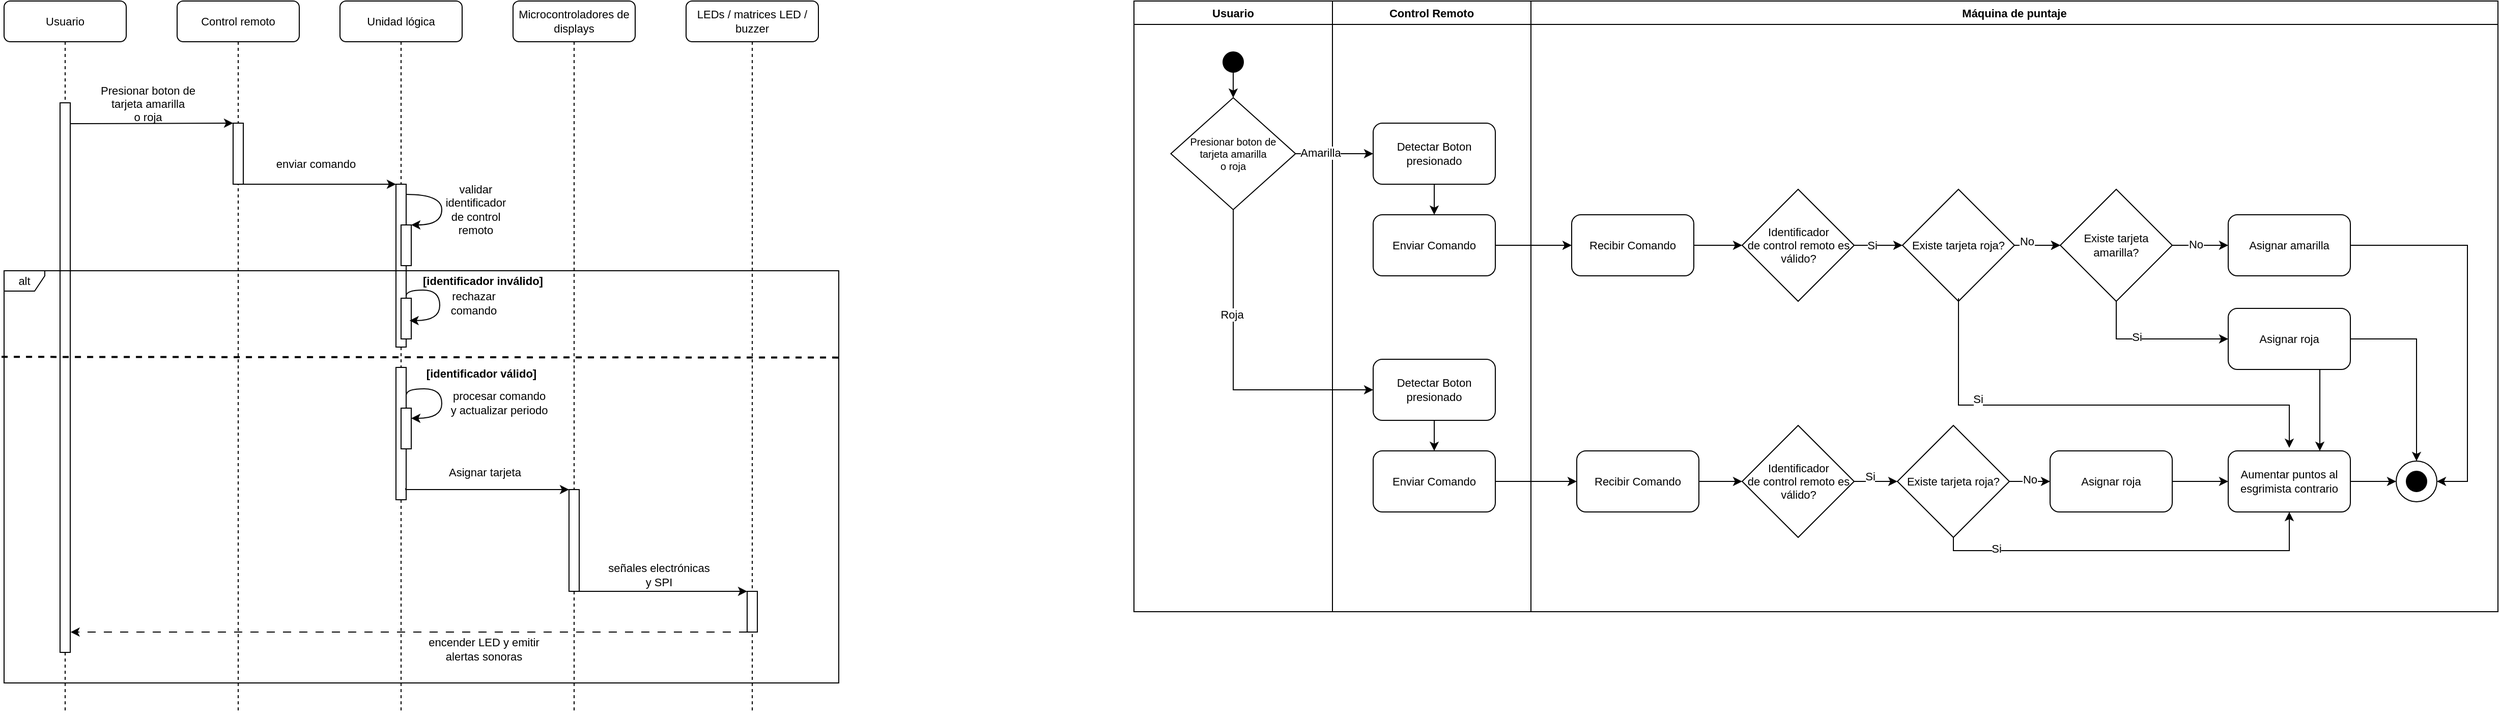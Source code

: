 <mxfile version="21.6.6" type="device">
  <diagram id="Gi5_93j05Tq5kSE1P_lF" name="Page-2">
    <mxGraphModel dx="1912" dy="867" grid="1" gridSize="10" guides="1" tooltips="1" connect="1" arrows="1" fold="1" page="1" pageScale="1" pageWidth="850" pageHeight="1100" math="0" shadow="0">
      <root>
        <mxCell id="0" />
        <mxCell id="1" parent="0" />
        <mxCell id="S5m8VR_HZ--lrlstfprA-1" value="Usuario" style="swimlane;whiteSpace=wrap;html=1;startSize=23;fontFamily=Helvetica;fontSize=11;labelBackgroundColor=none;" parent="1" vertex="1">
          <mxGeometry x="1180" y="110" width="195" height="600" as="geometry" />
        </mxCell>
        <mxCell id="Am2jkjh-qw38K9Rx0ikJ-50" style="edgeStyle=orthogonalEdgeStyle;rounded=0;orthogonalLoop=1;jettySize=auto;html=1;entryX=0.5;entryY=0;entryDx=0;entryDy=0;" edge="1" parent="S5m8VR_HZ--lrlstfprA-1" source="18j1XGoCvIrTiXG_NGVG-85" target="Am2jkjh-qw38K9Rx0ikJ-49">
          <mxGeometry relative="1" as="geometry" />
        </mxCell>
        <mxCell id="18j1XGoCvIrTiXG_NGVG-85" value="" style="ellipse;whiteSpace=wrap;html=1;aspect=fixed;fillColor=#000000;fontFamily=Helvetica;fontSize=11;labelBackgroundColor=none;" parent="S5m8VR_HZ--lrlstfprA-1" vertex="1">
          <mxGeometry x="87.5" y="50" width="20" height="20" as="geometry" />
        </mxCell>
        <mxCell id="Am2jkjh-qw38K9Rx0ikJ-49" value="Presionar boton de &lt;br&gt;tarjeta amarilla&lt;br&gt;o roja" style="rhombus;whiteSpace=wrap;html=1;fontFamily=Helvetica;fontSize=10;labelBackgroundColor=none;" vertex="1" parent="S5m8VR_HZ--lrlstfprA-1">
          <mxGeometry x="36.25" y="95" width="122.5" height="110" as="geometry" />
        </mxCell>
        <mxCell id="ePJA7sKkPswgZLmJT1RE-1" value="Control Remoto" style="swimlane;whiteSpace=wrap;html=1;fontFamily=Helvetica;fontSize=11;labelBackgroundColor=none;" parent="1" vertex="1">
          <mxGeometry x="1375" y="110" width="195" height="600" as="geometry" />
        </mxCell>
        <mxCell id="7F6fqmXWAmK54oai2_qa-64" value="" style="edgeStyle=orthogonalEdgeStyle;rounded=0;orthogonalLoop=1;jettySize=auto;html=1;fontFamily=Helvetica;fontSize=11;labelBackgroundColor=none;" parent="ePJA7sKkPswgZLmJT1RE-1" source="ePJA7sKkPswgZLmJT1RE-2" target="7F6fqmXWAmK54oai2_qa-50" edge="1">
          <mxGeometry relative="1" as="geometry" />
        </mxCell>
        <mxCell id="ePJA7sKkPswgZLmJT1RE-2" value="Detectar Boton presionado" style="rounded=1;whiteSpace=wrap;html=1;fontFamily=Helvetica;fontSize=11;labelBackgroundColor=none;" parent="ePJA7sKkPswgZLmJT1RE-1" vertex="1">
          <mxGeometry x="40" y="120" width="120" height="60" as="geometry" />
        </mxCell>
        <mxCell id="7F6fqmXWAmK54oai2_qa-50" value="Enviar Comando" style="rounded=1;whiteSpace=wrap;html=1;fontFamily=Helvetica;fontSize=11;labelBackgroundColor=none;" parent="ePJA7sKkPswgZLmJT1RE-1" vertex="1">
          <mxGeometry x="40" y="210" width="120" height="60" as="geometry" />
        </mxCell>
        <mxCell id="Am2jkjh-qw38K9Rx0ikJ-55" value="Detectar Boton presionado" style="rounded=1;whiteSpace=wrap;html=1;fontFamily=Helvetica;fontSize=11;labelBackgroundColor=none;" vertex="1" parent="ePJA7sKkPswgZLmJT1RE-1">
          <mxGeometry x="40" y="352" width="120" height="60" as="geometry" />
        </mxCell>
        <mxCell id="Am2jkjh-qw38K9Rx0ikJ-56" value="Enviar Comando" style="rounded=1;whiteSpace=wrap;html=1;fontFamily=Helvetica;fontSize=11;labelBackgroundColor=none;" vertex="1" parent="ePJA7sKkPswgZLmJT1RE-1">
          <mxGeometry x="40" y="442" width="120" height="60" as="geometry" />
        </mxCell>
        <mxCell id="Am2jkjh-qw38K9Rx0ikJ-54" value="" style="edgeStyle=orthogonalEdgeStyle;rounded=0;orthogonalLoop=1;jettySize=auto;html=1;fontFamily=Helvetica;fontSize=11;labelBackgroundColor=none;" edge="1" parent="ePJA7sKkPswgZLmJT1RE-1" source="Am2jkjh-qw38K9Rx0ikJ-55" target="Am2jkjh-qw38K9Rx0ikJ-56">
          <mxGeometry relative="1" as="geometry" />
        </mxCell>
        <mxCell id="Am2jkjh-qw38K9Rx0ikJ-57" value="Recibir Comando" style="rounded=1;whiteSpace=wrap;html=1;fontFamily=Helvetica;fontSize=11;labelBackgroundColor=none;" vertex="1" parent="ePJA7sKkPswgZLmJT1RE-1">
          <mxGeometry x="240" y="442" width="120" height="60" as="geometry" />
        </mxCell>
        <mxCell id="Am2jkjh-qw38K9Rx0ikJ-58" value="" style="edgeStyle=orthogonalEdgeStyle;rounded=0;orthogonalLoop=1;jettySize=auto;html=1;fontFamily=Helvetica;fontSize=11;labelBackgroundColor=none;" edge="1" parent="ePJA7sKkPswgZLmJT1RE-1" source="Am2jkjh-qw38K9Rx0ikJ-56" target="Am2jkjh-qw38K9Rx0ikJ-57">
          <mxGeometry relative="1" as="geometry" />
        </mxCell>
        <mxCell id="7F6fqmXWAmK54oai2_qa-3" value="Control remoto" style="shape=umlLifeline;perimeter=lifelinePerimeter;whiteSpace=wrap;html=1;container=1;collapsible=0;recursiveResize=0;outlineConnect=0;rounded=1;shadow=0;comic=0;labelBackgroundColor=none;strokeWidth=1;fontFamily=Helvetica;fontSize=11;align=center;" parent="1" vertex="1">
          <mxGeometry x="240" y="110" width="120" height="700" as="geometry" />
        </mxCell>
        <mxCell id="7F6fqmXWAmK54oai2_qa-4" value="" style="rounded=0;whiteSpace=wrap;html=1;fontFamily=Helvetica;fontSize=11;labelBackgroundColor=none;" parent="7F6fqmXWAmK54oai2_qa-3" vertex="1">
          <mxGeometry x="55" y="120" width="10" height="60" as="geometry" />
        </mxCell>
        <mxCell id="7F6fqmXWAmK54oai2_qa-5" value="Unidad lógica" style="shape=umlLifeline;perimeter=lifelinePerimeter;whiteSpace=wrap;html=1;container=1;collapsible=0;recursiveResize=0;outlineConnect=0;rounded=1;shadow=0;comic=0;labelBackgroundColor=none;strokeWidth=1;fontFamily=Helvetica;fontSize=11;align=center;" parent="1" vertex="1">
          <mxGeometry x="400" y="110" width="120" height="700" as="geometry" />
        </mxCell>
        <mxCell id="7F6fqmXWAmK54oai2_qa-6" value="" style="rounded=0;whiteSpace=wrap;html=1;fontFamily=Helvetica;fontSize=11;labelBackgroundColor=none;" parent="7F6fqmXWAmK54oai2_qa-5" vertex="1">
          <mxGeometry x="55" y="180" width="10" height="160" as="geometry" />
        </mxCell>
        <mxCell id="7F6fqmXWAmK54oai2_qa-7" value="" style="endArrow=classic;html=1;rounded=0;exitX=1.03;exitY=0.151;exitDx=0;exitDy=0;edgeStyle=orthogonalEdgeStyle;curved=1;entryX=1;entryY=0;entryDx=0;entryDy=0;exitPerimeter=0;fontFamily=Helvetica;fontSize=11;labelBackgroundColor=none;" parent="7F6fqmXWAmK54oai2_qa-5" target="7F6fqmXWAmK54oai2_qa-9" edge="1">
          <mxGeometry width="50" height="50" relative="1" as="geometry">
            <mxPoint x="65.13" y="190.0" as="sourcePoint" />
            <mxPoint x="65.0" y="226.18" as="targetPoint" />
            <Array as="points">
              <mxPoint x="100" y="190" />
              <mxPoint x="100" y="220" />
            </Array>
          </mxGeometry>
        </mxCell>
        <mxCell id="7F6fqmXWAmK54oai2_qa-8" value="validar &lt;br style=&quot;font-size: 11px;&quot;&gt;identificador&lt;br style=&quot;font-size: 11px;&quot;&gt;de control&lt;br style=&quot;font-size: 11px;&quot;&gt;remoto" style="edgeLabel;html=1;align=center;verticalAlign=middle;resizable=0;points=[];fontFamily=Helvetica;fontSize=11;labelBackgroundColor=none;" parent="7F6fqmXWAmK54oai2_qa-7" vertex="1" connectable="0">
          <mxGeometry x="-0.134" y="-1" relative="1" as="geometry">
            <mxPoint x="34" y="9" as="offset" />
          </mxGeometry>
        </mxCell>
        <mxCell id="7F6fqmXWAmK54oai2_qa-9" value="" style="rounded=0;whiteSpace=wrap;html=1;fontFamily=Helvetica;fontSize=11;labelBackgroundColor=none;" parent="7F6fqmXWAmK54oai2_qa-5" vertex="1">
          <mxGeometry x="60" y="220" width="10" height="40" as="geometry" />
        </mxCell>
        <mxCell id="7F6fqmXWAmK54oai2_qa-11" value="[identificador inválido]" style="text;html=1;strokeColor=none;fillColor=none;align=center;verticalAlign=middle;whiteSpace=wrap;rounded=0;fontStyle=1;fontFamily=Helvetica;fontSize=11;labelBackgroundColor=none;" parent="7F6fqmXWAmK54oai2_qa-5" vertex="1">
          <mxGeometry x="74.5" y="265" width="131" height="20" as="geometry" />
        </mxCell>
        <mxCell id="7F6fqmXWAmK54oai2_qa-12" value="[identificador válido]" style="text;html=1;strokeColor=none;fillColor=none;align=center;verticalAlign=middle;whiteSpace=wrap;rounded=0;fontStyle=1;fontFamily=Helvetica;fontSize=11;labelBackgroundColor=none;" parent="7F6fqmXWAmK54oai2_qa-5" vertex="1">
          <mxGeometry x="74.5" y="356" width="128.12" height="20" as="geometry" />
        </mxCell>
        <mxCell id="7F6fqmXWAmK54oai2_qa-13" value="" style="rounded=0;whiteSpace=wrap;html=1;fontFamily=Helvetica;fontSize=11;labelBackgroundColor=none;" parent="7F6fqmXWAmK54oai2_qa-5" vertex="1">
          <mxGeometry x="60" y="292" width="10" height="40" as="geometry" />
        </mxCell>
        <mxCell id="7F6fqmXWAmK54oai2_qa-14" value="" style="endArrow=classic;html=1;rounded=0;edgeStyle=orthogonalEdgeStyle;curved=1;entryX=1.032;entryY=0.375;entryDx=0;entryDy=0;entryPerimeter=0;exitX=1.2;exitY=0.643;exitDx=0;exitDy=0;exitPerimeter=0;fontFamily=Helvetica;fontSize=11;labelBackgroundColor=none;" parent="7F6fqmXWAmK54oai2_qa-5" edge="1">
          <mxGeometry width="50" height="50" relative="1" as="geometry">
            <mxPoint x="65" y="289.88" as="sourcePoint" />
            <mxPoint x="68.32" y="314" as="targetPoint" />
            <Array as="points">
              <mxPoint x="65" y="284" />
              <mxPoint x="98" y="284" />
              <mxPoint x="98" y="314" />
            </Array>
          </mxGeometry>
        </mxCell>
        <mxCell id="7F6fqmXWAmK54oai2_qa-15" value="rechazar &lt;br style=&quot;font-size: 11px;&quot;&gt;comando" style="edgeLabel;html=1;align=center;verticalAlign=middle;resizable=0;points=[];fontFamily=Helvetica;fontSize=11;labelBackgroundColor=none;" parent="7F6fqmXWAmK54oai2_qa-14" vertex="1" connectable="0">
          <mxGeometry x="-0.134" y="-1" relative="1" as="geometry">
            <mxPoint x="34" y="9" as="offset" />
          </mxGeometry>
        </mxCell>
        <mxCell id="7F6fqmXWAmK54oai2_qa-17" value="" style="endArrow=classic;html=1;rounded=0;edgeStyle=orthogonalEdgeStyle;curved=1;exitX=1.05;exitY=0.204;exitDx=0;exitDy=0;exitPerimeter=0;fontFamily=Helvetica;fontSize=11;labelBackgroundColor=none;" parent="7F6fqmXWAmK54oai2_qa-5" source="8KNm3-20Z3KvcUUBy0Qh-4" edge="1">
          <mxGeometry width="50" height="50" relative="1" as="geometry">
            <mxPoint x="80" y="380" as="sourcePoint" />
            <mxPoint x="70" y="410" as="targetPoint" />
            <Array as="points">
              <mxPoint x="66" y="381" />
              <mxPoint x="100" y="381" />
              <mxPoint x="100" y="410" />
            </Array>
          </mxGeometry>
        </mxCell>
        <mxCell id="7F6fqmXWAmK54oai2_qa-18" value="procesar comando&lt;br style=&quot;font-size: 11px;&quot;&gt;y actualizar periodo" style="edgeLabel;html=1;align=center;verticalAlign=middle;resizable=0;points=[];fontFamily=Helvetica;fontSize=11;labelBackgroundColor=none;" parent="7F6fqmXWAmK54oai2_qa-17" vertex="1" connectable="0">
          <mxGeometry x="-0.134" y="-1" relative="1" as="geometry">
            <mxPoint x="57" y="11" as="offset" />
          </mxGeometry>
        </mxCell>
        <mxCell id="8KNm3-20Z3KvcUUBy0Qh-4" value="" style="rounded=0;whiteSpace=wrap;html=1;fontFamily=Helvetica;fontSize=11;labelBackgroundColor=none;" parent="7F6fqmXWAmK54oai2_qa-5" vertex="1">
          <mxGeometry x="55" y="360" width="10" height="130" as="geometry" />
        </mxCell>
        <mxCell id="7F6fqmXWAmK54oai2_qa-16" value="" style="rounded=0;whiteSpace=wrap;html=1;fontFamily=Helvetica;fontSize=11;labelBackgroundColor=none;" parent="7F6fqmXWAmK54oai2_qa-5" vertex="1">
          <mxGeometry x="60" y="400" width="10" height="40" as="geometry" />
        </mxCell>
        <mxCell id="7F6fqmXWAmK54oai2_qa-19" value="Microcontroladores de displays" style="shape=umlLifeline;perimeter=lifelinePerimeter;whiteSpace=wrap;html=1;container=1;collapsible=0;recursiveResize=0;outlineConnect=0;rounded=1;shadow=0;comic=0;labelBackgroundColor=none;strokeWidth=1;fontFamily=Helvetica;fontSize=11;align=center;size=40;" parent="1" vertex="1">
          <mxGeometry x="570" y="110" width="120" height="700" as="geometry" />
        </mxCell>
        <mxCell id="7F6fqmXWAmK54oai2_qa-20" value="LEDs / matrices LED / buzzer" style="shape=umlLifeline;perimeter=lifelinePerimeter;whiteSpace=wrap;html=1;container=1;collapsible=0;recursiveResize=0;outlineConnect=0;rounded=1;shadow=0;comic=0;labelBackgroundColor=none;strokeWidth=1;fontFamily=Helvetica;fontSize=11;align=center;" parent="1" vertex="1">
          <mxGeometry x="740" y="110" width="130" height="700" as="geometry" />
        </mxCell>
        <mxCell id="7F6fqmXWAmK54oai2_qa-21" value="Usuario" style="shape=umlLifeline;perimeter=lifelinePerimeter;whiteSpace=wrap;html=1;container=1;collapsible=0;recursiveResize=0;outlineConnect=0;rounded=1;shadow=0;comic=0;labelBackgroundColor=none;strokeWidth=1;fontFamily=Helvetica;fontSize=11;align=center;" parent="1" vertex="1">
          <mxGeometry x="70" y="110" width="120" height="700" as="geometry" />
        </mxCell>
        <mxCell id="7F6fqmXWAmK54oai2_qa-22" value="" style="rounded=0;whiteSpace=wrap;html=1;fontFamily=Helvetica;fontSize=11;labelBackgroundColor=none;" parent="7F6fqmXWAmK54oai2_qa-21" vertex="1">
          <mxGeometry x="55" y="100" width="10" height="540" as="geometry" />
        </mxCell>
        <mxCell id="7F6fqmXWAmK54oai2_qa-23" value="" style="endArrow=classic;html=1;rounded=0;exitX=1.032;exitY=0.038;exitDx=0;exitDy=0;exitPerimeter=0;entryX=0;entryY=0;entryDx=0;entryDy=0;fontFamily=Helvetica;fontSize=11;labelBackgroundColor=none;" parent="1" source="7F6fqmXWAmK54oai2_qa-22" target="7F6fqmXWAmK54oai2_qa-4" edge="1">
          <mxGeometry width="50" height="50" relative="1" as="geometry">
            <mxPoint x="300" y="230" as="sourcePoint" />
            <mxPoint x="350" y="180" as="targetPoint" />
          </mxGeometry>
        </mxCell>
        <mxCell id="7F6fqmXWAmK54oai2_qa-24" value="&lt;div&gt;Presionar boton de&lt;/div&gt;&lt;div&gt;tarjeta amarilla&lt;/div&gt;&lt;div&gt;o roja&lt;/div&gt;" style="edgeLabel;html=1;align=center;verticalAlign=middle;resizable=0;points=[];fontFamily=Helvetica;fontSize=11;labelBackgroundColor=none;" parent="7F6fqmXWAmK54oai2_qa-23" vertex="1" connectable="0">
          <mxGeometry x="-0.134" y="-1" relative="1" as="geometry">
            <mxPoint x="6" y="-21" as="offset" />
          </mxGeometry>
        </mxCell>
        <mxCell id="7F6fqmXWAmK54oai2_qa-25" value="" style="endArrow=classic;html=1;rounded=0;exitX=1;exitY=1;exitDx=0;exitDy=0;entryX=0;entryY=0;entryDx=0;entryDy=0;fontFamily=Helvetica;fontSize=11;labelBackgroundColor=none;" parent="1" source="7F6fqmXWAmK54oai2_qa-4" target="7F6fqmXWAmK54oai2_qa-6" edge="1">
          <mxGeometry width="50" height="50" relative="1" as="geometry">
            <mxPoint x="320" y="290" as="sourcePoint" />
            <mxPoint x="450" y="290" as="targetPoint" />
          </mxGeometry>
        </mxCell>
        <mxCell id="7F6fqmXWAmK54oai2_qa-26" value="enviar comando" style="edgeLabel;html=1;align=center;verticalAlign=middle;resizable=0;points=[];fontFamily=Helvetica;fontSize=11;labelBackgroundColor=none;" parent="7F6fqmXWAmK54oai2_qa-25" vertex="1" connectable="0">
          <mxGeometry x="-0.134" y="-1" relative="1" as="geometry">
            <mxPoint x="6" y="-21" as="offset" />
          </mxGeometry>
        </mxCell>
        <mxCell id="7F6fqmXWAmK54oai2_qa-27" value="alt" style="shape=umlFrame;whiteSpace=wrap;html=1;pointerEvents=0;width=40;height=20;fontFamily=Helvetica;fontSize=11;labelBackgroundColor=none;" parent="1" vertex="1">
          <mxGeometry x="70" y="375" width="820" height="405" as="geometry" />
        </mxCell>
        <mxCell id="7F6fqmXWAmK54oai2_qa-28" style="edgeStyle=orthogonalEdgeStyle;rounded=0;orthogonalLoop=1;jettySize=auto;html=1;exitX=1;exitY=1;exitDx=0;exitDy=0;entryX=0;entryY=0;entryDx=0;entryDy=0;fontFamily=Helvetica;fontSize=11;labelBackgroundColor=none;" parent="1" source="7F6fqmXWAmK54oai2_qa-30" target="7F6fqmXWAmK54oai2_qa-38" edge="1">
          <mxGeometry relative="1" as="geometry">
            <Array as="points">
              <mxPoint x="680" y="690" />
              <mxPoint x="680" y="690" />
            </Array>
          </mxGeometry>
        </mxCell>
        <mxCell id="7F6fqmXWAmK54oai2_qa-29" value="señales electrónicas &lt;br style=&quot;font-size: 11px;&quot;&gt;y SPI" style="edgeLabel;html=1;align=center;verticalAlign=middle;resizable=0;points=[];fontFamily=Helvetica;fontSize=11;labelBackgroundColor=none;" parent="7F6fqmXWAmK54oai2_qa-28" vertex="1" connectable="0">
          <mxGeometry x="-0.185" y="-2" relative="1" as="geometry">
            <mxPoint x="11" y="-18" as="offset" />
          </mxGeometry>
        </mxCell>
        <mxCell id="7F6fqmXWAmK54oai2_qa-30" value="" style="rounded=0;whiteSpace=wrap;html=1;fontFamily=Helvetica;fontSize=11;labelBackgroundColor=none;" parent="1" vertex="1">
          <mxGeometry x="625" y="590" width="10" height="100" as="geometry" />
        </mxCell>
        <mxCell id="7F6fqmXWAmK54oai2_qa-31" style="edgeStyle=orthogonalEdgeStyle;rounded=0;orthogonalLoop=1;jettySize=auto;html=1;entryX=0;entryY=0;entryDx=0;entryDy=0;exitX=0.959;exitY=0.912;exitDx=0;exitDy=0;exitPerimeter=0;fontFamily=Helvetica;fontSize=11;labelBackgroundColor=none;" parent="1" source="8KNm3-20Z3KvcUUBy0Qh-4" target="7F6fqmXWAmK54oai2_qa-30" edge="1">
          <mxGeometry relative="1" as="geometry">
            <Array as="points">
              <mxPoint x="465" y="590" />
            </Array>
            <mxPoint x="480" y="590" as="sourcePoint" />
          </mxGeometry>
        </mxCell>
        <mxCell id="7F6fqmXWAmK54oai2_qa-32" value="&lt;div&gt;Asignar tarjeta&lt;/div&gt;" style="edgeLabel;html=1;align=center;verticalAlign=middle;resizable=0;points=[];fontFamily=Helvetica;fontSize=11;labelBackgroundColor=none;" parent="7F6fqmXWAmK54oai2_qa-31" vertex="1" connectable="0">
          <mxGeometry x="-0.098" relative="1" as="geometry">
            <mxPoint x="6" y="-17" as="offset" />
          </mxGeometry>
        </mxCell>
        <mxCell id="7F6fqmXWAmK54oai2_qa-36" style="edgeStyle=orthogonalEdgeStyle;rounded=0;orthogonalLoop=1;jettySize=auto;html=1;exitX=0;exitY=1;exitDx=0;exitDy=0;entryX=1.028;entryY=0.963;entryDx=0;entryDy=0;entryPerimeter=0;dashed=1;dashPattern=8 8;fontFamily=Helvetica;fontSize=11;labelBackgroundColor=none;" parent="1" source="7F6fqmXWAmK54oai2_qa-38" target="7F6fqmXWAmK54oai2_qa-22" edge="1">
          <mxGeometry relative="1" as="geometry">
            <Array as="points">
              <mxPoint x="620" y="730" />
              <mxPoint x="620" y="730" />
            </Array>
          </mxGeometry>
        </mxCell>
        <mxCell id="7F6fqmXWAmK54oai2_qa-37" value="encender LED y emitir &lt;br style=&quot;font-size: 11px;&quot;&gt;alertas sonoras" style="edgeLabel;html=1;align=center;verticalAlign=middle;resizable=0;points=[];fontFamily=Helvetica;fontSize=11;labelBackgroundColor=none;" parent="7F6fqmXWAmK54oai2_qa-36" vertex="1" connectable="0">
          <mxGeometry x="-0.297" relative="1" as="geometry">
            <mxPoint x="-26" y="17" as="offset" />
          </mxGeometry>
        </mxCell>
        <mxCell id="7F6fqmXWAmK54oai2_qa-38" value="" style="rounded=0;whiteSpace=wrap;html=1;fontFamily=Helvetica;fontSize=11;labelBackgroundColor=none;" parent="1" vertex="1">
          <mxGeometry x="800" y="690" width="10" height="40" as="geometry" />
        </mxCell>
        <mxCell id="7F6fqmXWAmK54oai2_qa-39" value="Máquina de puntaje" style="swimlane;whiteSpace=wrap;html=1;fontFamily=Helvetica;fontSize=11;labelBackgroundColor=none;" parent="1" vertex="1">
          <mxGeometry x="1570" y="110" width="950" height="600" as="geometry" />
        </mxCell>
        <mxCell id="Am2jkjh-qw38K9Rx0ikJ-86" style="edgeStyle=orthogonalEdgeStyle;rounded=0;orthogonalLoop=1;jettySize=auto;html=1;" edge="1" parent="7F6fqmXWAmK54oai2_qa-39" source="7F6fqmXWAmK54oai2_qa-48" target="Am2jkjh-qw38K9Rx0ikJ-69">
          <mxGeometry relative="1" as="geometry" />
        </mxCell>
        <mxCell id="Am2jkjh-qw38K9Rx0ikJ-87" value="Si" style="edgeLabel;html=1;align=center;verticalAlign=middle;resizable=0;points=[];" vertex="1" connectable="0" parent="Am2jkjh-qw38K9Rx0ikJ-86">
          <mxGeometry x="-0.253" relative="1" as="geometry">
            <mxPoint as="offset" />
          </mxGeometry>
        </mxCell>
        <mxCell id="7F6fqmXWAmK54oai2_qa-48" value="Identificador&lt;br style=&quot;font-size: 11px;&quot;&gt;de control remoto es válido?" style="rhombus;whiteSpace=wrap;html=1;fontFamily=Helvetica;fontSize=11;labelBackgroundColor=none;" parent="7F6fqmXWAmK54oai2_qa-39" vertex="1">
          <mxGeometry x="207.5" y="185" width="110" height="110" as="geometry" />
        </mxCell>
        <mxCell id="7F6fqmXWAmK54oai2_qa-53" value="" style="edgeStyle=orthogonalEdgeStyle;rounded=0;orthogonalLoop=1;jettySize=auto;html=1;fontFamily=Helvetica;fontSize=11;labelBackgroundColor=none;" parent="7F6fqmXWAmK54oai2_qa-39" source="7F6fqmXWAmK54oai2_qa-51" target="7F6fqmXWAmK54oai2_qa-48" edge="1">
          <mxGeometry relative="1" as="geometry" />
        </mxCell>
        <mxCell id="7F6fqmXWAmK54oai2_qa-51" value="Recibir Comando" style="rounded=1;whiteSpace=wrap;html=1;fontFamily=Helvetica;fontSize=11;labelBackgroundColor=none;" parent="7F6fqmXWAmK54oai2_qa-39" vertex="1">
          <mxGeometry x="40" y="210" width="120" height="60" as="geometry" />
        </mxCell>
        <mxCell id="Am2jkjh-qw38K9Rx0ikJ-67" style="edgeStyle=orthogonalEdgeStyle;rounded=0;orthogonalLoop=1;jettySize=auto;html=1;" edge="1" parent="7F6fqmXWAmK54oai2_qa-39" source="Am2jkjh-qw38K9Rx0ikJ-64">
          <mxGeometry relative="1" as="geometry">
            <mxPoint x="360" y="472" as="targetPoint" />
          </mxGeometry>
        </mxCell>
        <mxCell id="Am2jkjh-qw38K9Rx0ikJ-83" value="Si" style="edgeLabel;html=1;align=center;verticalAlign=middle;resizable=0;points=[];" vertex="1" connectable="0" parent="Am2jkjh-qw38K9Rx0ikJ-67">
          <mxGeometry x="-0.312" y="2" relative="1" as="geometry">
            <mxPoint y="-3" as="offset" />
          </mxGeometry>
        </mxCell>
        <mxCell id="Am2jkjh-qw38K9Rx0ikJ-64" value="Identificador&lt;br style=&quot;font-size: 11px;&quot;&gt;de control remoto es válido?" style="rhombus;whiteSpace=wrap;html=1;fontFamily=Helvetica;fontSize=11;labelBackgroundColor=none;" vertex="1" parent="7F6fqmXWAmK54oai2_qa-39">
          <mxGeometry x="207.5" y="417" width="110" height="110" as="geometry" />
        </mxCell>
        <mxCell id="Am2jkjh-qw38K9Rx0ikJ-85" style="edgeStyle=orthogonalEdgeStyle;rounded=0;orthogonalLoop=1;jettySize=auto;html=1;" edge="1" parent="7F6fqmXWAmK54oai2_qa-39" source="Am2jkjh-qw38K9Rx0ikJ-69" target="Am2jkjh-qw38K9Rx0ikJ-70">
          <mxGeometry relative="1" as="geometry" />
        </mxCell>
        <mxCell id="Am2jkjh-qw38K9Rx0ikJ-88" value="" style="edgeStyle=orthogonalEdgeStyle;rounded=0;orthogonalLoop=1;jettySize=auto;html=1;" edge="1" parent="7F6fqmXWAmK54oai2_qa-39" source="Am2jkjh-qw38K9Rx0ikJ-69" target="Am2jkjh-qw38K9Rx0ikJ-70">
          <mxGeometry relative="1" as="geometry" />
        </mxCell>
        <mxCell id="Am2jkjh-qw38K9Rx0ikJ-89" value="No" style="edgeLabel;html=1;align=center;verticalAlign=middle;resizable=0;points=[];" vertex="1" connectable="0" parent="Am2jkjh-qw38K9Rx0ikJ-88">
          <mxGeometry x="-0.461" y="4" relative="1" as="geometry">
            <mxPoint as="offset" />
          </mxGeometry>
        </mxCell>
        <mxCell id="Am2jkjh-qw38K9Rx0ikJ-69" value="Existe tarjeta roja?" style="rhombus;whiteSpace=wrap;html=1;fontFamily=Helvetica;fontSize=11;labelBackgroundColor=none;" vertex="1" parent="7F6fqmXWAmK54oai2_qa-39">
          <mxGeometry x="365" y="185" width="110" height="110" as="geometry" />
        </mxCell>
        <mxCell id="Am2jkjh-qw38K9Rx0ikJ-74" style="edgeStyle=orthogonalEdgeStyle;rounded=0;orthogonalLoop=1;jettySize=auto;html=1;entryX=0;entryY=0.5;entryDx=0;entryDy=0;" edge="1" parent="7F6fqmXWAmK54oai2_qa-39" source="Am2jkjh-qw38K9Rx0ikJ-70" target="Am2jkjh-qw38K9Rx0ikJ-71">
          <mxGeometry relative="1" as="geometry" />
        </mxCell>
        <mxCell id="Am2jkjh-qw38K9Rx0ikJ-90" value="No" style="edgeLabel;html=1;align=center;verticalAlign=middle;resizable=0;points=[];" vertex="1" connectable="0" parent="Am2jkjh-qw38K9Rx0ikJ-74">
          <mxGeometry x="-0.179" y="1" relative="1" as="geometry">
            <mxPoint as="offset" />
          </mxGeometry>
        </mxCell>
        <mxCell id="Am2jkjh-qw38K9Rx0ikJ-75" style="edgeStyle=orthogonalEdgeStyle;rounded=0;orthogonalLoop=1;jettySize=auto;html=1;entryX=0;entryY=0.5;entryDx=0;entryDy=0;" edge="1" parent="7F6fqmXWAmK54oai2_qa-39" source="Am2jkjh-qw38K9Rx0ikJ-70" target="Am2jkjh-qw38K9Rx0ikJ-72">
          <mxGeometry relative="1" as="geometry">
            <Array as="points">
              <mxPoint x="575" y="332" />
            </Array>
          </mxGeometry>
        </mxCell>
        <mxCell id="Am2jkjh-qw38K9Rx0ikJ-91" value="Si" style="edgeLabel;html=1;align=center;verticalAlign=middle;resizable=0;points=[];" vertex="1" connectable="0" parent="Am2jkjh-qw38K9Rx0ikJ-75">
          <mxGeometry x="-0.23" y="2" relative="1" as="geometry">
            <mxPoint as="offset" />
          </mxGeometry>
        </mxCell>
        <mxCell id="Am2jkjh-qw38K9Rx0ikJ-70" value="Existe tarjeta amarilla?" style="rhombus;whiteSpace=wrap;html=1;fontFamily=Helvetica;fontSize=11;labelBackgroundColor=none;" vertex="1" parent="7F6fqmXWAmK54oai2_qa-39">
          <mxGeometry x="520" y="185" width="110" height="110" as="geometry" />
        </mxCell>
        <mxCell id="Am2jkjh-qw38K9Rx0ikJ-77" style="edgeStyle=orthogonalEdgeStyle;rounded=0;orthogonalLoop=1;jettySize=auto;html=1;entryX=1;entryY=0.5;entryDx=0;entryDy=0;" edge="1" parent="7F6fqmXWAmK54oai2_qa-39" source="Am2jkjh-qw38K9Rx0ikJ-71" target="18j1XGoCvIrTiXG_NGVG-71">
          <mxGeometry relative="1" as="geometry">
            <Array as="points">
              <mxPoint x="920" y="240" />
              <mxPoint x="920" y="472" />
            </Array>
          </mxGeometry>
        </mxCell>
        <mxCell id="Am2jkjh-qw38K9Rx0ikJ-71" value="Asignar amarilla" style="rounded=1;whiteSpace=wrap;html=1;fontFamily=Helvetica;fontSize=11;labelBackgroundColor=none;" vertex="1" parent="7F6fqmXWAmK54oai2_qa-39">
          <mxGeometry x="685" y="210" width="120" height="60" as="geometry" />
        </mxCell>
        <mxCell id="Am2jkjh-qw38K9Rx0ikJ-78" style="edgeStyle=orthogonalEdgeStyle;rounded=0;orthogonalLoop=1;jettySize=auto;html=1;entryX=0.5;entryY=0;entryDx=0;entryDy=0;" edge="1" parent="7F6fqmXWAmK54oai2_qa-39" source="Am2jkjh-qw38K9Rx0ikJ-72" target="18j1XGoCvIrTiXG_NGVG-71">
          <mxGeometry relative="1" as="geometry" />
        </mxCell>
        <mxCell id="Am2jkjh-qw38K9Rx0ikJ-111" style="edgeStyle=orthogonalEdgeStyle;rounded=0;orthogonalLoop=1;jettySize=auto;html=1;entryX=0.75;entryY=0;entryDx=0;entryDy=0;exitX=0.75;exitY=1;exitDx=0;exitDy=0;" edge="1" parent="7F6fqmXWAmK54oai2_qa-39" source="Am2jkjh-qw38K9Rx0ikJ-72" target="Am2jkjh-qw38K9Rx0ikJ-103">
          <mxGeometry relative="1" as="geometry" />
        </mxCell>
        <mxCell id="Am2jkjh-qw38K9Rx0ikJ-72" value="Asignar roja" style="rounded=1;whiteSpace=wrap;html=1;fontFamily=Helvetica;fontSize=11;labelBackgroundColor=none;" vertex="1" parent="7F6fqmXWAmK54oai2_qa-39">
          <mxGeometry x="685" y="302" width="120" height="60" as="geometry" />
        </mxCell>
        <mxCell id="Am2jkjh-qw38K9Rx0ikJ-107" style="edgeStyle=orthogonalEdgeStyle;rounded=0;orthogonalLoop=1;jettySize=auto;html=1;entryX=0;entryY=0.5;entryDx=0;entryDy=0;" edge="1" parent="7F6fqmXWAmK54oai2_qa-39" source="Am2jkjh-qw38K9Rx0ikJ-97" target="Am2jkjh-qw38K9Rx0ikJ-98">
          <mxGeometry relative="1" as="geometry" />
        </mxCell>
        <mxCell id="Am2jkjh-qw38K9Rx0ikJ-110" value="No" style="edgeLabel;html=1;align=center;verticalAlign=middle;resizable=0;points=[];" vertex="1" connectable="0" parent="Am2jkjh-qw38K9Rx0ikJ-107">
          <mxGeometry y="2" relative="1" as="geometry">
            <mxPoint as="offset" />
          </mxGeometry>
        </mxCell>
        <mxCell id="Am2jkjh-qw38K9Rx0ikJ-108" style="edgeStyle=orthogonalEdgeStyle;rounded=0;orthogonalLoop=1;jettySize=auto;html=1;entryX=0.5;entryY=1;entryDx=0;entryDy=0;" edge="1" parent="7F6fqmXWAmK54oai2_qa-39" source="Am2jkjh-qw38K9Rx0ikJ-97" target="Am2jkjh-qw38K9Rx0ikJ-103">
          <mxGeometry relative="1" as="geometry">
            <Array as="points">
              <mxPoint x="415" y="540" />
              <mxPoint x="745" y="540" />
            </Array>
          </mxGeometry>
        </mxCell>
        <mxCell id="Am2jkjh-qw38K9Rx0ikJ-109" value="Si" style="edgeLabel;html=1;align=center;verticalAlign=middle;resizable=0;points=[];" vertex="1" connectable="0" parent="Am2jkjh-qw38K9Rx0ikJ-108">
          <mxGeometry x="-0.71" y="2" relative="1" as="geometry">
            <mxPoint as="offset" />
          </mxGeometry>
        </mxCell>
        <mxCell id="Am2jkjh-qw38K9Rx0ikJ-97" value="Existe tarjeta roja?" style="rhombus;whiteSpace=wrap;html=1;fontFamily=Helvetica;fontSize=11;labelBackgroundColor=none;" vertex="1" parent="7F6fqmXWAmK54oai2_qa-39">
          <mxGeometry x="360" y="417" width="110" height="110" as="geometry" />
        </mxCell>
        <mxCell id="Am2jkjh-qw38K9Rx0ikJ-104" style="edgeStyle=orthogonalEdgeStyle;rounded=0;orthogonalLoop=1;jettySize=auto;html=1;entryX=0;entryY=0.5;entryDx=0;entryDy=0;" edge="1" parent="7F6fqmXWAmK54oai2_qa-39" source="Am2jkjh-qw38K9Rx0ikJ-98" target="Am2jkjh-qw38K9Rx0ikJ-103">
          <mxGeometry relative="1" as="geometry" />
        </mxCell>
        <mxCell id="Am2jkjh-qw38K9Rx0ikJ-98" value="Asignar roja" style="rounded=1;whiteSpace=wrap;html=1;fontFamily=Helvetica;fontSize=11;labelBackgroundColor=none;" vertex="1" parent="7F6fqmXWAmK54oai2_qa-39">
          <mxGeometry x="510" y="442" width="120" height="60" as="geometry" />
        </mxCell>
        <mxCell id="Am2jkjh-qw38K9Rx0ikJ-105" style="edgeStyle=orthogonalEdgeStyle;rounded=0;orthogonalLoop=1;jettySize=auto;html=1;" edge="1" parent="7F6fqmXWAmK54oai2_qa-39" source="Am2jkjh-qw38K9Rx0ikJ-103" target="18j1XGoCvIrTiXG_NGVG-71">
          <mxGeometry relative="1" as="geometry" />
        </mxCell>
        <mxCell id="Am2jkjh-qw38K9Rx0ikJ-103" value="Aumentar puntos al esgrimista contrario" style="rounded=1;whiteSpace=wrap;html=1;fontFamily=Helvetica;fontSize=11;labelBackgroundColor=none;" vertex="1" parent="7F6fqmXWAmK54oai2_qa-39">
          <mxGeometry x="685" y="442" width="120" height="60" as="geometry" />
        </mxCell>
        <mxCell id="Am2jkjh-qw38K9Rx0ikJ-84" style="edgeStyle=orthogonalEdgeStyle;rounded=0;orthogonalLoop=1;jettySize=auto;html=1;entryX=0.5;entryY=0;entryDx=0;entryDy=0;" edge="1" parent="7F6fqmXWAmK54oai2_qa-39">
          <mxGeometry relative="1" as="geometry">
            <mxPoint x="420.032" y="291.998" as="sourcePoint" />
            <mxPoint x="745" y="439.03" as="targetPoint" />
            <Array as="points">
              <mxPoint x="420" y="397.03" />
              <mxPoint x="745" y="397.03" />
            </Array>
          </mxGeometry>
        </mxCell>
        <mxCell id="Am2jkjh-qw38K9Rx0ikJ-92" value="Si" style="edgeLabel;html=1;align=center;verticalAlign=middle;resizable=0;points=[];" vertex="1" connectable="0" parent="Am2jkjh-qw38K9Rx0ikJ-84">
          <mxGeometry x="-0.476" y="-1" relative="1" as="geometry">
            <mxPoint y="-7" as="offset" />
          </mxGeometry>
        </mxCell>
        <mxCell id="18j1XGoCvIrTiXG_NGVG-73" value="" style="group;fontFamily=Helvetica;fontSize=11;labelBackgroundColor=none;" parent="7F6fqmXWAmK54oai2_qa-39" vertex="1" connectable="0">
          <mxGeometry x="850" y="452" width="40" height="40" as="geometry" />
        </mxCell>
        <mxCell id="18j1XGoCvIrTiXG_NGVG-71" value="" style="ellipse;whiteSpace=wrap;html=1;aspect=fixed;fontFamily=Helvetica;fontSize=11;labelBackgroundColor=none;" parent="18j1XGoCvIrTiXG_NGVG-73" vertex="1">
          <mxGeometry width="40" height="40" as="geometry" />
        </mxCell>
        <mxCell id="18j1XGoCvIrTiXG_NGVG-72" value="" style="ellipse;whiteSpace=wrap;html=1;aspect=fixed;fillColor=#000000;fontFamily=Helvetica;fontSize=11;labelBackgroundColor=none;" parent="18j1XGoCvIrTiXG_NGVG-73" vertex="1">
          <mxGeometry x="10" y="10" width="20" height="20" as="geometry" />
        </mxCell>
        <mxCell id="7F6fqmXWAmK54oai2_qa-52" value="" style="edgeStyle=orthogonalEdgeStyle;rounded=0;orthogonalLoop=1;jettySize=auto;html=1;fontFamily=Helvetica;fontSize=11;labelBackgroundColor=none;" parent="1" source="7F6fqmXWAmK54oai2_qa-50" target="7F6fqmXWAmK54oai2_qa-51" edge="1">
          <mxGeometry relative="1" as="geometry" />
        </mxCell>
        <mxCell id="7F6fqmXWAmK54oai2_qa-10" value="" style="endArrow=none;dashed=1;html=1;strokeWidth=2;rounded=0;exitX=-0.003;exitY=0.209;exitDx=0;exitDy=0;exitPerimeter=0;entryX=1;entryY=0.223;entryDx=0;entryDy=0;entryPerimeter=0;fontFamily=Helvetica;fontSize=11;labelBackgroundColor=none;" parent="1" source="7F6fqmXWAmK54oai2_qa-27" edge="1">
          <mxGeometry width="50" height="50" relative="1" as="geometry">
            <mxPoint x="100" y="462.745" as="sourcePoint" />
            <mxPoint x="890" y="460.315" as="targetPoint" />
          </mxGeometry>
        </mxCell>
        <mxCell id="Am2jkjh-qw38K9Rx0ikJ-52" style="edgeStyle=orthogonalEdgeStyle;rounded=0;orthogonalLoop=1;jettySize=auto;html=1;entryX=0;entryY=0.5;entryDx=0;entryDy=0;" edge="1" parent="1" source="Am2jkjh-qw38K9Rx0ikJ-49" target="ePJA7sKkPswgZLmJT1RE-2">
          <mxGeometry relative="1" as="geometry" />
        </mxCell>
        <mxCell id="Am2jkjh-qw38K9Rx0ikJ-53" value="Amarilla" style="edgeLabel;html=1;align=center;verticalAlign=middle;resizable=0;points=[];" vertex="1" connectable="0" parent="Am2jkjh-qw38K9Rx0ikJ-52">
          <mxGeometry x="-0.37" y="1" relative="1" as="geometry">
            <mxPoint as="offset" />
          </mxGeometry>
        </mxCell>
        <mxCell id="Am2jkjh-qw38K9Rx0ikJ-65" style="edgeStyle=orthogonalEdgeStyle;rounded=0;orthogonalLoop=1;jettySize=auto;html=1;entryX=0;entryY=0.5;entryDx=0;entryDy=0;" edge="1" parent="1" source="Am2jkjh-qw38K9Rx0ikJ-57" target="Am2jkjh-qw38K9Rx0ikJ-64">
          <mxGeometry relative="1" as="geometry" />
        </mxCell>
        <mxCell id="Am2jkjh-qw38K9Rx0ikJ-95" style="edgeStyle=orthogonalEdgeStyle;rounded=0;orthogonalLoop=1;jettySize=auto;html=1;entryX=0;entryY=0.5;entryDx=0;entryDy=0;" edge="1" parent="1" source="Am2jkjh-qw38K9Rx0ikJ-49" target="Am2jkjh-qw38K9Rx0ikJ-55">
          <mxGeometry relative="1" as="geometry">
            <Array as="points">
              <mxPoint x="1278" y="492" />
            </Array>
          </mxGeometry>
        </mxCell>
        <mxCell id="Am2jkjh-qw38K9Rx0ikJ-96" value="Roja" style="edgeLabel;html=1;align=center;verticalAlign=middle;resizable=0;points=[];" vertex="1" connectable="0" parent="Am2jkjh-qw38K9Rx0ikJ-95">
          <mxGeometry x="-0.345" y="-2" relative="1" as="geometry">
            <mxPoint as="offset" />
          </mxGeometry>
        </mxCell>
      </root>
    </mxGraphModel>
  </diagram>
</mxfile>

